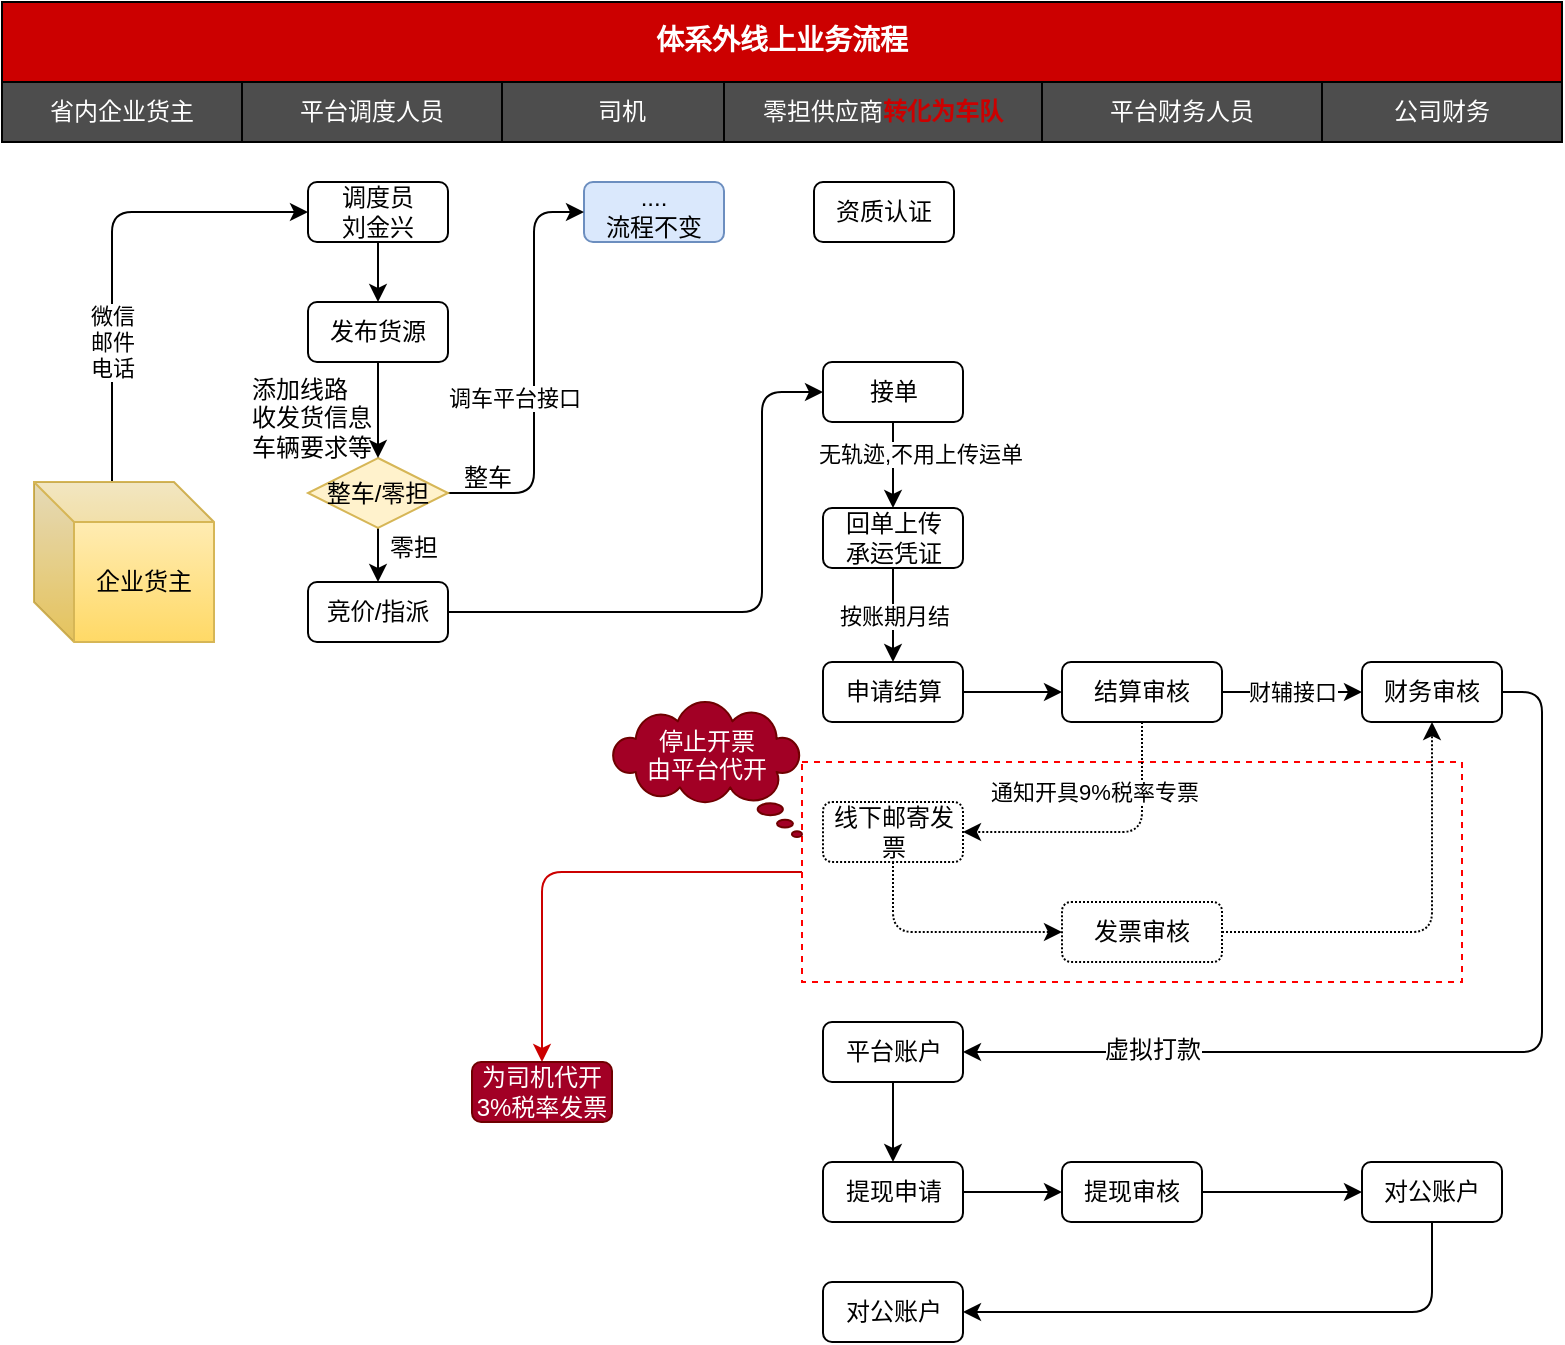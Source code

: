 <mxfile version="12.4.8" type="github">
  <diagram id="8TvubltDARuL_yRG-VaN" name="第 1 页">
    <mxGraphModel dx="854" dy="429" grid="1" gridSize="10" guides="1" tooltips="1" connect="1" arrows="1" fold="1" page="1" pageScale="1" pageWidth="827" pageHeight="1169" math="0" shadow="0">
      <root>
        <mxCell id="0"/>
        <mxCell id="1" parent="0"/>
        <mxCell id="LgR1iDOE375VADutgjRK-56" style="edgeStyle=orthogonalEdgeStyle;rounded=1;orthogonalLoop=1;jettySize=auto;html=1;strokeColor=#CC0000;" edge="1" parent="1" source="LgR1iDOE375VADutgjRK-50" target="LgR1iDOE375VADutgjRK-55">
          <mxGeometry relative="1" as="geometry"/>
        </mxCell>
        <mxCell id="LgR1iDOE375VADutgjRK-50" value="" style="rounded=0;whiteSpace=wrap;html=1;dashed=1;strokeColor=#FF0000;" vertex="1" parent="1">
          <mxGeometry x="440" y="430" width="330" height="110" as="geometry"/>
        </mxCell>
        <mxCell id="LgR1iDOE375VADutgjRK-1" value="平台调度人员" style="rounded=0;whiteSpace=wrap;html=1;fillColor=#4D4D4D;fontColor=#FFFFFF;" vertex="1" parent="1">
          <mxGeometry x="160" y="90" width="130" height="30" as="geometry"/>
        </mxCell>
        <mxCell id="LgR1iDOE375VADutgjRK-2" value="&lt;span style=&quot;white-space: normal&quot;&gt;司机&lt;/span&gt;" style="rounded=0;whiteSpace=wrap;html=1;fillColor=#4D4D4D;fontColor=#FFFFFF;" vertex="1" parent="1">
          <mxGeometry x="290" y="90" width="120" height="30" as="geometry"/>
        </mxCell>
        <mxCell id="LgR1iDOE375VADutgjRK-3" value="体系外线上业务流程" style="rounded=0;whiteSpace=wrap;html=1;fillColor=#CC0000;fontColor=#FFFFFF;fontSize=14;fontStyle=1;fontFamily=Courier New;" vertex="1" parent="1">
          <mxGeometry x="40" y="50" width="780" height="40" as="geometry"/>
        </mxCell>
        <mxCell id="LgR1iDOE375VADutgjRK-4" value="微信&lt;br&gt;邮件&lt;br&gt;电话" style="edgeStyle=orthogonalEdgeStyle;rounded=1;jumpStyle=arc;orthogonalLoop=1;jettySize=auto;html=1;entryX=0;entryY=0.5;entryDx=0;entryDy=0;startArrow=none;startFill=0;endArrow=classic;endFill=1;" edge="1" parent="1" source="LgR1iDOE375VADutgjRK-37" target="LgR1iDOE375VADutgjRK-7">
          <mxGeometry x="-0.399" relative="1" as="geometry">
            <mxPoint x="95" y="210" as="sourcePoint"/>
            <Array as="points">
              <mxPoint x="95" y="155"/>
            </Array>
            <mxPoint as="offset"/>
          </mxGeometry>
        </mxCell>
        <mxCell id="LgR1iDOE375VADutgjRK-5" value="省内企业货主" style="rounded=0;whiteSpace=wrap;html=1;fillColor=#4D4D4D;fontColor=#FFFFFF;" vertex="1" parent="1">
          <mxGeometry x="40" y="90" width="120" height="30" as="geometry"/>
        </mxCell>
        <mxCell id="LgR1iDOE375VADutgjRK-6" style="edgeStyle=orthogonalEdgeStyle;rounded=0;orthogonalLoop=1;jettySize=auto;html=1;entryX=0.5;entryY=0;entryDx=0;entryDy=0;" edge="1" parent="1" source="LgR1iDOE375VADutgjRK-7" target="LgR1iDOE375VADutgjRK-22">
          <mxGeometry relative="1" as="geometry"/>
        </mxCell>
        <mxCell id="LgR1iDOE375VADutgjRK-7" value="调度员&lt;br&gt;刘金兴" style="rounded=1;whiteSpace=wrap;html=1;" vertex="1" parent="1">
          <mxGeometry x="193" y="140" width="70" height="30" as="geometry"/>
        </mxCell>
        <mxCell id="LgR1iDOE375VADutgjRK-8" value="零担供应商&lt;b&gt;&lt;font color=&quot;#cc0000&quot;&gt;转化为车队&lt;/font&gt;&lt;/b&gt;" style="rounded=0;whiteSpace=wrap;html=1;fillColor=#4D4D4D;fontColor=#FFFFFF;" vertex="1" parent="1">
          <mxGeometry x="401" y="90" width="159" height="30" as="geometry"/>
        </mxCell>
        <mxCell id="LgR1iDOE375VADutgjRK-9" value="按账期月结" style="edgeStyle=orthogonalEdgeStyle;rounded=1;comic=0;jumpStyle=gap;jumpSize=6;orthogonalLoop=1;jettySize=auto;html=1;shadow=0;exitX=0.5;exitY=1;exitDx=0;exitDy=0;" edge="1" parent="1" source="LgR1iDOE375VADutgjRK-25" target="LgR1iDOE375VADutgjRK-12">
          <mxGeometry relative="1" as="geometry">
            <mxPoint x="761" y="340" as="sourcePoint"/>
          </mxGeometry>
        </mxCell>
        <mxCell id="LgR1iDOE375VADutgjRK-10" value="通知开具9%税率专票" style="edgeStyle=orthogonalEdgeStyle;rounded=1;jumpStyle=arc;orthogonalLoop=1;jettySize=auto;html=1;exitX=0.5;exitY=1;exitDx=0;exitDy=0;entryX=1;entryY=0.5;entryDx=0;entryDy=0;dashed=1;dashPattern=1 1;" edge="1" parent="1" source="LgR1iDOE375VADutgjRK-14" target="LgR1iDOE375VADutgjRK-33">
          <mxGeometry x="0.098" y="-20" relative="1" as="geometry">
            <Array as="points">
              <mxPoint x="610" y="465"/>
            </Array>
            <mxPoint as="offset"/>
          </mxGeometry>
        </mxCell>
        <mxCell id="LgR1iDOE375VADutgjRK-11" style="edgeStyle=orthogonalEdgeStyle;rounded=0;orthogonalLoop=1;jettySize=auto;html=1;entryX=0;entryY=0.5;entryDx=0;entryDy=0;" edge="1" parent="1" source="LgR1iDOE375VADutgjRK-12" target="LgR1iDOE375VADutgjRK-14">
          <mxGeometry relative="1" as="geometry"/>
        </mxCell>
        <mxCell id="LgR1iDOE375VADutgjRK-12" value="申请结算" style="rounded=1;whiteSpace=wrap;html=1;" vertex="1" parent="1">
          <mxGeometry x="450.5" y="380" width="70" height="30" as="geometry"/>
        </mxCell>
        <mxCell id="LgR1iDOE375VADutgjRK-13" value="财辅接口" style="edgeStyle=orthogonalEdgeStyle;rounded=0;orthogonalLoop=1;jettySize=auto;html=1;entryX=0;entryY=0.5;entryDx=0;entryDy=0;" edge="1" parent="1" source="LgR1iDOE375VADutgjRK-14" target="LgR1iDOE375VADutgjRK-34">
          <mxGeometry relative="1" as="geometry"/>
        </mxCell>
        <mxCell id="LgR1iDOE375VADutgjRK-14" value="结算审核" style="rounded=1;whiteSpace=wrap;html=1;" vertex="1" parent="1">
          <mxGeometry x="570" y="380" width="80" height="30" as="geometry"/>
        </mxCell>
        <mxCell id="LgR1iDOE375VADutgjRK-15" value="....&lt;br&gt;流程不变" style="rounded=1;whiteSpace=wrap;html=1;fillColor=#dae8fc;strokeColor=#6c8ebf;" vertex="1" parent="1">
          <mxGeometry x="331" y="140" width="70" height="30" as="geometry"/>
        </mxCell>
        <mxCell id="LgR1iDOE375VADutgjRK-16" style="edgeStyle=orthogonalEdgeStyle;rounded=1;orthogonalLoop=1;jettySize=auto;html=1;entryX=0.5;entryY=1;entryDx=0;entryDy=0;strokeColor=#000000;dashed=1;dashPattern=1 1;" edge="1" parent="1" source="LgR1iDOE375VADutgjRK-17" target="LgR1iDOE375VADutgjRK-34">
          <mxGeometry relative="1" as="geometry"/>
        </mxCell>
        <mxCell id="LgR1iDOE375VADutgjRK-17" value="发票审核" style="rounded=1;whiteSpace=wrap;html=1;dashed=1;dashPattern=1 1;" vertex="1" parent="1">
          <mxGeometry x="570" y="500" width="80" height="30" as="geometry"/>
        </mxCell>
        <mxCell id="LgR1iDOE375VADutgjRK-18" value="调车平台接口" style="edgeStyle=orthogonalEdgeStyle;rounded=1;orthogonalLoop=1;jettySize=auto;html=1;entryX=0;entryY=0.5;entryDx=0;entryDy=0;exitX=1;exitY=0.5;exitDx=0;exitDy=0;" edge="1" parent="1" source="LgR1iDOE375VADutgjRK-20" target="LgR1iDOE375VADutgjRK-15">
          <mxGeometry x="-0.134" y="10" relative="1" as="geometry">
            <mxPoint x="331" y="153" as="targetPoint"/>
            <Array as="points">
              <mxPoint x="306" y="296"/>
              <mxPoint x="306" y="155"/>
            </Array>
            <mxPoint as="offset"/>
          </mxGeometry>
        </mxCell>
        <mxCell id="LgR1iDOE375VADutgjRK-19" style="edgeStyle=orthogonalEdgeStyle;rounded=1;jumpStyle=arc;orthogonalLoop=1;jettySize=auto;html=1;entryX=0.5;entryY=0;entryDx=0;entryDy=0;" edge="1" parent="1" source="LgR1iDOE375VADutgjRK-20" target="LgR1iDOE375VADutgjRK-31">
          <mxGeometry relative="1" as="geometry"/>
        </mxCell>
        <mxCell id="LgR1iDOE375VADutgjRK-20" value="整车/零担" style="rhombus;whiteSpace=wrap;html=1;strokeColor=#d6b656;fillColor=#fff2cc;" vertex="1" parent="1">
          <mxGeometry x="193" y="278" width="70" height="35" as="geometry"/>
        </mxCell>
        <mxCell id="LgR1iDOE375VADutgjRK-21" style="edgeStyle=orthogonalEdgeStyle;rounded=0;orthogonalLoop=1;jettySize=auto;html=1;entryX=0.5;entryY=0;entryDx=0;entryDy=0;" edge="1" parent="1" source="LgR1iDOE375VADutgjRK-22" target="LgR1iDOE375VADutgjRK-20">
          <mxGeometry relative="1" as="geometry"/>
        </mxCell>
        <mxCell id="LgR1iDOE375VADutgjRK-22" value="发布货源" style="rounded=1;whiteSpace=wrap;html=1;" vertex="1" parent="1">
          <mxGeometry x="193" y="200" width="70" height="30" as="geometry"/>
        </mxCell>
        <mxCell id="LgR1iDOE375VADutgjRK-23" value="整车" style="text;html=1;strokeColor=none;fillColor=none;align=center;verticalAlign=middle;whiteSpace=wrap;rounded=0;" vertex="1" parent="1">
          <mxGeometry x="263" y="278" width="40" height="20" as="geometry"/>
        </mxCell>
        <mxCell id="LgR1iDOE375VADutgjRK-24" value="添加线路&lt;br&gt;收发货信息&lt;br&gt;车辆要求等" style="text;html=1;" vertex="1" parent="1">
          <mxGeometry x="163" y="230" width="60" height="30" as="geometry"/>
        </mxCell>
        <mxCell id="LgR1iDOE375VADutgjRK-25" value="回单上传&lt;br&gt;承运凭证" style="rounded=1;whiteSpace=wrap;html=1;" vertex="1" parent="1">
          <mxGeometry x="450.5" y="303" width="70" height="30" as="geometry"/>
        </mxCell>
        <mxCell id="LgR1iDOE375VADutgjRK-26" value="无轨迹,不用上传运单" style="edgeStyle=orthogonalEdgeStyle;rounded=1;orthogonalLoop=1;jettySize=auto;html=1;entryX=0.5;entryY=0;entryDx=0;entryDy=0;" edge="1" parent="1" source="LgR1iDOE375VADutgjRK-27" target="LgR1iDOE375VADutgjRK-25">
          <mxGeometry x="-0.283" y="13" relative="1" as="geometry">
            <mxPoint as="offset"/>
          </mxGeometry>
        </mxCell>
        <mxCell id="LgR1iDOE375VADutgjRK-27" value="接单" style="rounded=1;whiteSpace=wrap;html=1;" vertex="1" parent="1">
          <mxGeometry x="450.5" y="230" width="70" height="30" as="geometry"/>
        </mxCell>
        <mxCell id="LgR1iDOE375VADutgjRK-28" value="零担" style="text;html=1;strokeColor=none;fillColor=none;align=center;verticalAlign=middle;whiteSpace=wrap;rounded=0;" vertex="1" parent="1">
          <mxGeometry x="226" y="313" width="40" height="20" as="geometry"/>
        </mxCell>
        <mxCell id="LgR1iDOE375VADutgjRK-29" value="平台财务人员" style="rounded=0;whiteSpace=wrap;html=1;fillColor=#4D4D4D;fontColor=#FFFFFF;" vertex="1" parent="1">
          <mxGeometry x="560" y="90" width="140" height="30" as="geometry"/>
        </mxCell>
        <mxCell id="LgR1iDOE375VADutgjRK-30" style="edgeStyle=orthogonalEdgeStyle;rounded=1;jumpStyle=arc;orthogonalLoop=1;jettySize=auto;html=1;entryX=0;entryY=0.5;entryDx=0;entryDy=0;startArrow=none;startFill=0;exitX=1;exitY=0.5;exitDx=0;exitDy=0;" edge="1" parent="1" source="LgR1iDOE375VADutgjRK-31" target="LgR1iDOE375VADutgjRK-27">
          <mxGeometry relative="1" as="geometry">
            <Array as="points">
              <mxPoint x="420" y="355"/>
              <mxPoint x="420" y="245"/>
            </Array>
          </mxGeometry>
        </mxCell>
        <mxCell id="LgR1iDOE375VADutgjRK-31" value="竞价/指派" style="rounded=1;whiteSpace=wrap;html=1;" vertex="1" parent="1">
          <mxGeometry x="193" y="340" width="70" height="30" as="geometry"/>
        </mxCell>
        <mxCell id="LgR1iDOE375VADutgjRK-32" style="edgeStyle=orthogonalEdgeStyle;rounded=1;jumpStyle=arc;orthogonalLoop=1;jettySize=auto;html=1;entryX=0;entryY=0.5;entryDx=0;entryDy=0;exitX=0.5;exitY=1;exitDx=0;exitDy=0;dashed=1;dashPattern=1 1;" edge="1" parent="1" source="LgR1iDOE375VADutgjRK-33" target="LgR1iDOE375VADutgjRK-17">
          <mxGeometry relative="1" as="geometry">
            <mxPoint x="675" y="538" as="sourcePoint"/>
            <Array as="points">
              <mxPoint x="486" y="515"/>
            </Array>
          </mxGeometry>
        </mxCell>
        <mxCell id="LgR1iDOE375VADutgjRK-33" value="线下邮寄发票" style="rounded=1;whiteSpace=wrap;html=1;dashed=1;dashPattern=1 1;" vertex="1" parent="1">
          <mxGeometry x="450.5" y="450" width="70" height="30" as="geometry"/>
        </mxCell>
        <mxCell id="LgR1iDOE375VADutgjRK-40" style="edgeStyle=orthogonalEdgeStyle;rounded=1;orthogonalLoop=1;jettySize=auto;html=1;entryX=1;entryY=0.5;entryDx=0;entryDy=0;strokeColor=#000000;exitX=1;exitY=0.5;exitDx=0;exitDy=0;" edge="1" parent="1" source="LgR1iDOE375VADutgjRK-34" target="LgR1iDOE375VADutgjRK-39">
          <mxGeometry relative="1" as="geometry"/>
        </mxCell>
        <mxCell id="LgR1iDOE375VADutgjRK-41" value="虚拟打款" style="text;html=1;align=center;verticalAlign=middle;resizable=0;points=[];labelBackgroundColor=#ffffff;" vertex="1" connectable="0" parent="LgR1iDOE375VADutgjRK-40">
          <mxGeometry x="0.616" y="-1" relative="1" as="geometry">
            <mxPoint as="offset"/>
          </mxGeometry>
        </mxCell>
        <mxCell id="LgR1iDOE375VADutgjRK-34" value="财务审核" style="rounded=1;whiteSpace=wrap;html=1;" vertex="1" parent="1">
          <mxGeometry x="720" y="380" width="70" height="30" as="geometry"/>
        </mxCell>
        <mxCell id="LgR1iDOE375VADutgjRK-35" value="公司财务" style="rounded=0;whiteSpace=wrap;html=1;fillColor=#4D4D4D;fontColor=#FFFFFF;" vertex="1" parent="1">
          <mxGeometry x="700" y="90" width="120" height="30" as="geometry"/>
        </mxCell>
        <mxCell id="LgR1iDOE375VADutgjRK-36" style="edgeStyle=orthogonalEdgeStyle;rounded=1;jumpStyle=arc;orthogonalLoop=1;jettySize=auto;html=1;exitX=0.5;exitY=1;exitDx=0;exitDy=0;" edge="1" parent="1" source="LgR1iDOE375VADutgjRK-24" target="LgR1iDOE375VADutgjRK-24">
          <mxGeometry relative="1" as="geometry"/>
        </mxCell>
        <mxCell id="LgR1iDOE375VADutgjRK-37" value="企业货主" style="shape=cube;whiteSpace=wrap;html=1;boundedLbl=1;backgroundOutline=1;darkOpacity=0.05;darkOpacity2=0.1;strokeColor=#d6b656;fillColor=#fff2cc;gradientColor=#ffd966;" vertex="1" parent="1">
          <mxGeometry x="56" y="290" width="90" height="80" as="geometry"/>
        </mxCell>
        <mxCell id="LgR1iDOE375VADutgjRK-38" value="资质认证" style="rounded=1;whiteSpace=wrap;html=1;" vertex="1" parent="1">
          <mxGeometry x="446" y="140" width="70" height="30" as="geometry"/>
        </mxCell>
        <mxCell id="LgR1iDOE375VADutgjRK-43" style="edgeStyle=orthogonalEdgeStyle;rounded=1;orthogonalLoop=1;jettySize=auto;html=1;strokeColor=#000000;" edge="1" parent="1" source="LgR1iDOE375VADutgjRK-39" target="LgR1iDOE375VADutgjRK-42">
          <mxGeometry relative="1" as="geometry"/>
        </mxCell>
        <mxCell id="LgR1iDOE375VADutgjRK-39" value="平台账户" style="rounded=1;whiteSpace=wrap;html=1;" vertex="1" parent="1">
          <mxGeometry x="450.5" y="560" width="70" height="30" as="geometry"/>
        </mxCell>
        <mxCell id="LgR1iDOE375VADutgjRK-45" style="edgeStyle=orthogonalEdgeStyle;rounded=1;orthogonalLoop=1;jettySize=auto;html=1;entryX=0;entryY=0.5;entryDx=0;entryDy=0;strokeColor=#000000;" edge="1" parent="1" source="LgR1iDOE375VADutgjRK-42" target="LgR1iDOE375VADutgjRK-44">
          <mxGeometry relative="1" as="geometry"/>
        </mxCell>
        <mxCell id="LgR1iDOE375VADutgjRK-42" value="提现申请" style="rounded=1;whiteSpace=wrap;html=1;" vertex="1" parent="1">
          <mxGeometry x="450.5" y="630" width="70" height="30" as="geometry"/>
        </mxCell>
        <mxCell id="LgR1iDOE375VADutgjRK-47" value="" style="edgeStyle=orthogonalEdgeStyle;rounded=1;orthogonalLoop=1;jettySize=auto;html=1;strokeColor=#000000;" edge="1" parent="1" source="LgR1iDOE375VADutgjRK-44" target="LgR1iDOE375VADutgjRK-46">
          <mxGeometry relative="1" as="geometry"/>
        </mxCell>
        <mxCell id="LgR1iDOE375VADutgjRK-44" value="提现审核" style="rounded=1;whiteSpace=wrap;html=1;" vertex="1" parent="1">
          <mxGeometry x="570" y="630" width="70" height="30" as="geometry"/>
        </mxCell>
        <mxCell id="LgR1iDOE375VADutgjRK-49" style="edgeStyle=orthogonalEdgeStyle;rounded=1;orthogonalLoop=1;jettySize=auto;html=1;entryX=1;entryY=0.5;entryDx=0;entryDy=0;strokeColor=#000000;" edge="1" parent="1" source="LgR1iDOE375VADutgjRK-46" target="LgR1iDOE375VADutgjRK-48">
          <mxGeometry relative="1" as="geometry">
            <Array as="points">
              <mxPoint x="755" y="705"/>
            </Array>
          </mxGeometry>
        </mxCell>
        <mxCell id="LgR1iDOE375VADutgjRK-46" value="对公账户" style="rounded=1;whiteSpace=wrap;html=1;" vertex="1" parent="1">
          <mxGeometry x="720" y="630" width="70" height="30" as="geometry"/>
        </mxCell>
        <mxCell id="LgR1iDOE375VADutgjRK-48" value="对公账户" style="rounded=1;whiteSpace=wrap;html=1;" vertex="1" parent="1">
          <mxGeometry x="450.5" y="690" width="70" height="30" as="geometry"/>
        </mxCell>
        <mxCell id="LgR1iDOE375VADutgjRK-54" value="停止开票&lt;br&gt;由平台代开&lt;br&gt;&amp;nbsp;" style="whiteSpace=wrap;html=1;shape=mxgraph.basic.cloud_callout;strokeColor=#6F0000;flipH=1;flipV=0;fillColor=#a20025;fontColor=#ffffff;" vertex="1" parent="1">
          <mxGeometry x="345" y="400" width="95" height="67.5" as="geometry"/>
        </mxCell>
        <mxCell id="LgR1iDOE375VADutgjRK-55" value="为司机代开3%税率发票" style="rounded=1;whiteSpace=wrap;html=1;fillColor=#a20025;strokeColor=#6F0000;fontColor=#ffffff;" vertex="1" parent="1">
          <mxGeometry x="275" y="580" width="70" height="30" as="geometry"/>
        </mxCell>
      </root>
    </mxGraphModel>
  </diagram>
</mxfile>
